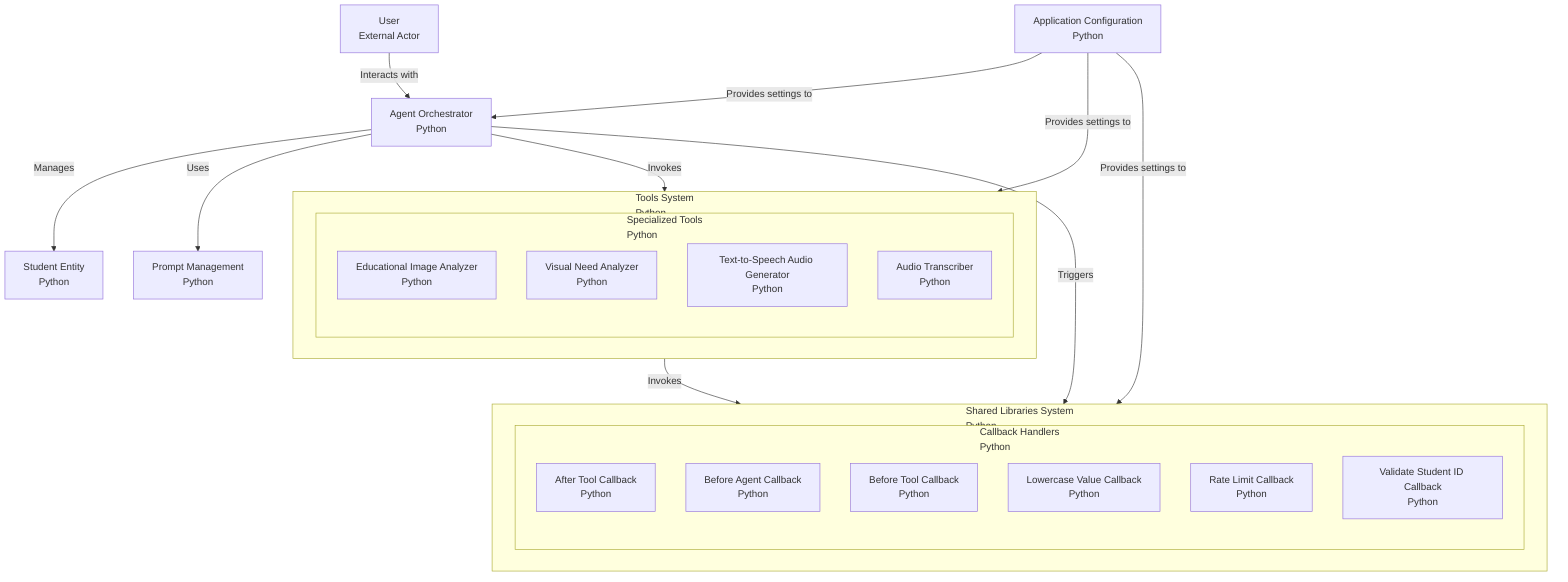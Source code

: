 graph TD

    5["User<br>External Actor"]
    6["Agent Orchestrator<br>Python"]
    7["Student Entity<br>Python"]
    8["Prompt Management<br>Python"]
    9["Application Configuration<br>Python"]
    subgraph 1["Tools System<br>Python"]
        subgraph 2["Specialized Tools<br>Python"]
            16["Educational Image Analyzer<br>Python"]
            17["Visual Need Analyzer<br>Python"]
            18["Text-to-Speech Audio Generator<br>Python"]
            19["Audio Transcriber<br>Python"]
        end
    end
    subgraph 3["Shared Libraries System<br>Python"]
        subgraph 4["Callback Handlers<br>Python"]
            10["After Tool Callback<br>Python"]
            11["Before Agent Callback<br>Python"]
            12["Before Tool Callback<br>Python"]
            13["Lowercase Value Callback<br>Python"]
            14["Rate Limit Callback<br>Python"]
            15["Validate Student ID Callback<br>Python"]
        end
    end
    %% Edges at this level (grouped by source)
    6["Agent Orchestrator<br>Python"] -->|Invokes| 1["Tools System<br>Python"]
    6["Agent Orchestrator<br>Python"] -->|Triggers| 3["Shared Libraries System<br>Python"]
    6["Agent Orchestrator<br>Python"] -->|Manages| 7["Student Entity<br>Python"]
    6["Agent Orchestrator<br>Python"] -->|Uses| 8["Prompt Management<br>Python"]
    9["Application Configuration<br>Python"] -->|Provides settings to| 1["Tools System<br>Python"]
    9["Application Configuration<br>Python"] -->|Provides settings to| 3["Shared Libraries System<br>Python"]
    9["Application Configuration<br>Python"] -->|Provides settings to| 6["Agent Orchestrator<br>Python"]
    1["Tools System<br>Python"] -->|Invokes| 3["Shared Libraries System<br>Python"]
    5["User<br>External Actor"] -->|Interacts with| 6["Agent Orchestrator<br>Python"]